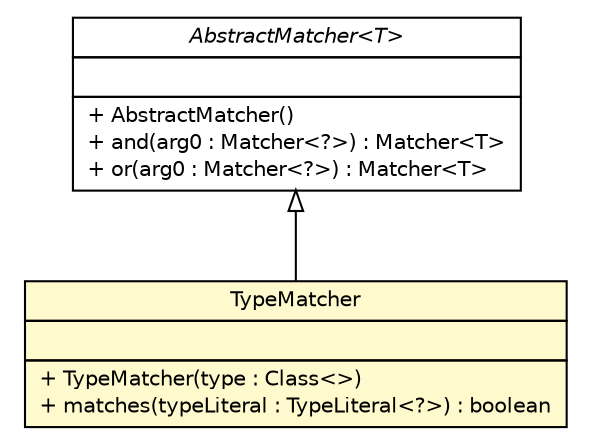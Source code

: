 #!/usr/local/bin/dot
#
# Class diagram 
# Generated by UMLGraph version R5_6 (http://www.umlgraph.org/)
#

digraph G {
	edge [fontname="Helvetica",fontsize=10,labelfontname="Helvetica",labelfontsize=10];
	node [fontname="Helvetica",fontsize=10,shape=plaintext];
	nodesep=0.25;
	ranksep=0.5;
	// sorcer.container.core.TypeMatcher
	c571547 [label=<<table title="sorcer.container.core.TypeMatcher" border="0" cellborder="1" cellspacing="0" cellpadding="2" port="p" bgcolor="lemonChiffon" href="./TypeMatcher.html">
		<tr><td><table border="0" cellspacing="0" cellpadding="1">
<tr><td align="center" balign="center"> TypeMatcher </td></tr>
		</table></td></tr>
		<tr><td><table border="0" cellspacing="0" cellpadding="1">
<tr><td align="left" balign="left">  </td></tr>
		</table></td></tr>
		<tr><td><table border="0" cellspacing="0" cellpadding="1">
<tr><td align="left" balign="left"> + TypeMatcher(type : Class&lt;&gt;) </td></tr>
<tr><td align="left" balign="left"> + matches(typeLiteral : TypeLiteral&lt;?&gt;) : boolean </td></tr>
		</table></td></tr>
		</table>>, URL="./TypeMatcher.html", fontname="Helvetica", fontcolor="black", fontsize=10.0];
	//sorcer.container.core.TypeMatcher extends com.google.inject.matcher.AbstractMatcher<com.google.inject.TypeLiteral<?>>
	c571760:p -> c571547:p [dir=back,arrowtail=empty];
	// com.google.inject.matcher.AbstractMatcher<T>
	c571760 [label=<<table title="com.google.inject.matcher.AbstractMatcher" border="0" cellborder="1" cellspacing="0" cellpadding="2" port="p">
		<tr><td><table border="0" cellspacing="0" cellpadding="1">
<tr><td align="center" balign="center"><font face="Helvetica-Oblique"> AbstractMatcher&lt;T&gt; </font></td></tr>
		</table></td></tr>
		<tr><td><table border="0" cellspacing="0" cellpadding="1">
<tr><td align="left" balign="left">  </td></tr>
		</table></td></tr>
		<tr><td><table border="0" cellspacing="0" cellpadding="1">
<tr><td align="left" balign="left"> + AbstractMatcher() </td></tr>
<tr><td align="left" balign="left"> + and(arg0 : Matcher&lt;?&gt;) : Matcher&lt;T&gt; </td></tr>
<tr><td align="left" balign="left"> + or(arg0 : Matcher&lt;?&gt;) : Matcher&lt;T&gt; </td></tr>
		</table></td></tr>
		</table>>, URL="null", fontname="Helvetica", fontcolor="black", fontsize=10.0];
}


